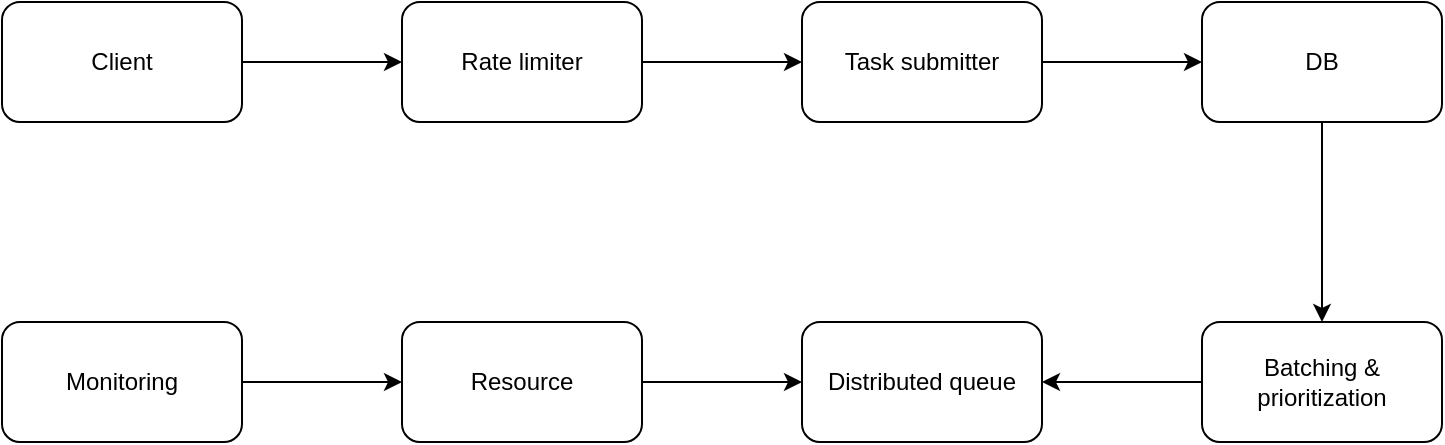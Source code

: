 <mxfile version="21.0.1" type="device"><diagram name="Page-1" id="DR1hZff_tqIU8cBrGjZ4"><mxGraphModel dx="882" dy="539" grid="1" gridSize="10" guides="1" tooltips="1" connect="1" arrows="1" fold="1" page="1" pageScale="1" pageWidth="850" pageHeight="1100" math="0" shadow="0"><root><mxCell id="0"/><mxCell id="1" parent="0"/><mxCell id="0JPZZTUxePhTWCWDVgy8-3" style="edgeStyle=orthogonalEdgeStyle;rounded=0;orthogonalLoop=1;jettySize=auto;html=1;exitX=1;exitY=0.5;exitDx=0;exitDy=0;entryX=0;entryY=0.5;entryDx=0;entryDy=0;" edge="1" parent="1" source="0JPZZTUxePhTWCWDVgy8-1" target="0JPZZTUxePhTWCWDVgy8-2"><mxGeometry relative="1" as="geometry"/></mxCell><mxCell id="0JPZZTUxePhTWCWDVgy8-1" value="Client" style="rounded=1;whiteSpace=wrap;html=1;" vertex="1" parent="1"><mxGeometry x="80" y="80" width="120" height="60" as="geometry"/></mxCell><mxCell id="0JPZZTUxePhTWCWDVgy8-5" style="edgeStyle=orthogonalEdgeStyle;rounded=0;orthogonalLoop=1;jettySize=auto;html=1;exitX=1;exitY=0.5;exitDx=0;exitDy=0;entryX=0;entryY=0.5;entryDx=0;entryDy=0;" edge="1" parent="1" source="0JPZZTUxePhTWCWDVgy8-2" target="0JPZZTUxePhTWCWDVgy8-4"><mxGeometry relative="1" as="geometry"/></mxCell><mxCell id="0JPZZTUxePhTWCWDVgy8-2" value="Rate limiter" style="rounded=1;whiteSpace=wrap;html=1;" vertex="1" parent="1"><mxGeometry x="280" y="80" width="120" height="60" as="geometry"/></mxCell><mxCell id="0JPZZTUxePhTWCWDVgy8-7" style="edgeStyle=orthogonalEdgeStyle;rounded=0;orthogonalLoop=1;jettySize=auto;html=1;exitX=1;exitY=0.5;exitDx=0;exitDy=0;entryX=0;entryY=0.5;entryDx=0;entryDy=0;" edge="1" parent="1" source="0JPZZTUxePhTWCWDVgy8-4" target="0JPZZTUxePhTWCWDVgy8-6"><mxGeometry relative="1" as="geometry"/></mxCell><mxCell id="0JPZZTUxePhTWCWDVgy8-4" value="Task submitter" style="rounded=1;whiteSpace=wrap;html=1;" vertex="1" parent="1"><mxGeometry x="480" y="80" width="120" height="60" as="geometry"/></mxCell><mxCell id="0JPZZTUxePhTWCWDVgy8-9" style="edgeStyle=orthogonalEdgeStyle;rounded=0;orthogonalLoop=1;jettySize=auto;html=1;exitX=0.5;exitY=1;exitDx=0;exitDy=0;" edge="1" parent="1" source="0JPZZTUxePhTWCWDVgy8-6" target="0JPZZTUxePhTWCWDVgy8-8"><mxGeometry relative="1" as="geometry"/></mxCell><mxCell id="0JPZZTUxePhTWCWDVgy8-6" value="DB" style="rounded=1;whiteSpace=wrap;html=1;" vertex="1" parent="1"><mxGeometry x="680" y="80" width="120" height="60" as="geometry"/></mxCell><mxCell id="0JPZZTUxePhTWCWDVgy8-11" style="edgeStyle=orthogonalEdgeStyle;rounded=0;orthogonalLoop=1;jettySize=auto;html=1;exitX=0;exitY=0.5;exitDx=0;exitDy=0;entryX=1;entryY=0.5;entryDx=0;entryDy=0;" edge="1" parent="1" source="0JPZZTUxePhTWCWDVgy8-8" target="0JPZZTUxePhTWCWDVgy8-10"><mxGeometry relative="1" as="geometry"/></mxCell><mxCell id="0JPZZTUxePhTWCWDVgy8-8" value="Batching &amp;amp; prioritization" style="rounded=1;whiteSpace=wrap;html=1;" vertex="1" parent="1"><mxGeometry x="680" y="240" width="120" height="60" as="geometry"/></mxCell><mxCell id="0JPZZTUxePhTWCWDVgy8-10" value="Distributed queue" style="rounded=1;whiteSpace=wrap;html=1;" vertex="1" parent="1"><mxGeometry x="480" y="240" width="120" height="60" as="geometry"/></mxCell><mxCell id="0JPZZTUxePhTWCWDVgy8-13" style="edgeStyle=orthogonalEdgeStyle;rounded=0;orthogonalLoop=1;jettySize=auto;html=1;exitX=1;exitY=0.5;exitDx=0;exitDy=0;entryX=0;entryY=0.5;entryDx=0;entryDy=0;" edge="1" parent="1" source="0JPZZTUxePhTWCWDVgy8-12" target="0JPZZTUxePhTWCWDVgy8-10"><mxGeometry relative="1" as="geometry"/></mxCell><mxCell id="0JPZZTUxePhTWCWDVgy8-12" value="Resource" style="rounded=1;whiteSpace=wrap;html=1;" vertex="1" parent="1"><mxGeometry x="280" y="240" width="120" height="60" as="geometry"/></mxCell><mxCell id="0JPZZTUxePhTWCWDVgy8-15" style="edgeStyle=orthogonalEdgeStyle;rounded=0;orthogonalLoop=1;jettySize=auto;html=1;exitX=1;exitY=0.5;exitDx=0;exitDy=0;entryX=0;entryY=0.5;entryDx=0;entryDy=0;" edge="1" parent="1" source="0JPZZTUxePhTWCWDVgy8-14" target="0JPZZTUxePhTWCWDVgy8-12"><mxGeometry relative="1" as="geometry"/></mxCell><mxCell id="0JPZZTUxePhTWCWDVgy8-14" value="Monitoring" style="rounded=1;whiteSpace=wrap;html=1;" vertex="1" parent="1"><mxGeometry x="80" y="240" width="120" height="60" as="geometry"/></mxCell></root></mxGraphModel></diagram></mxfile>